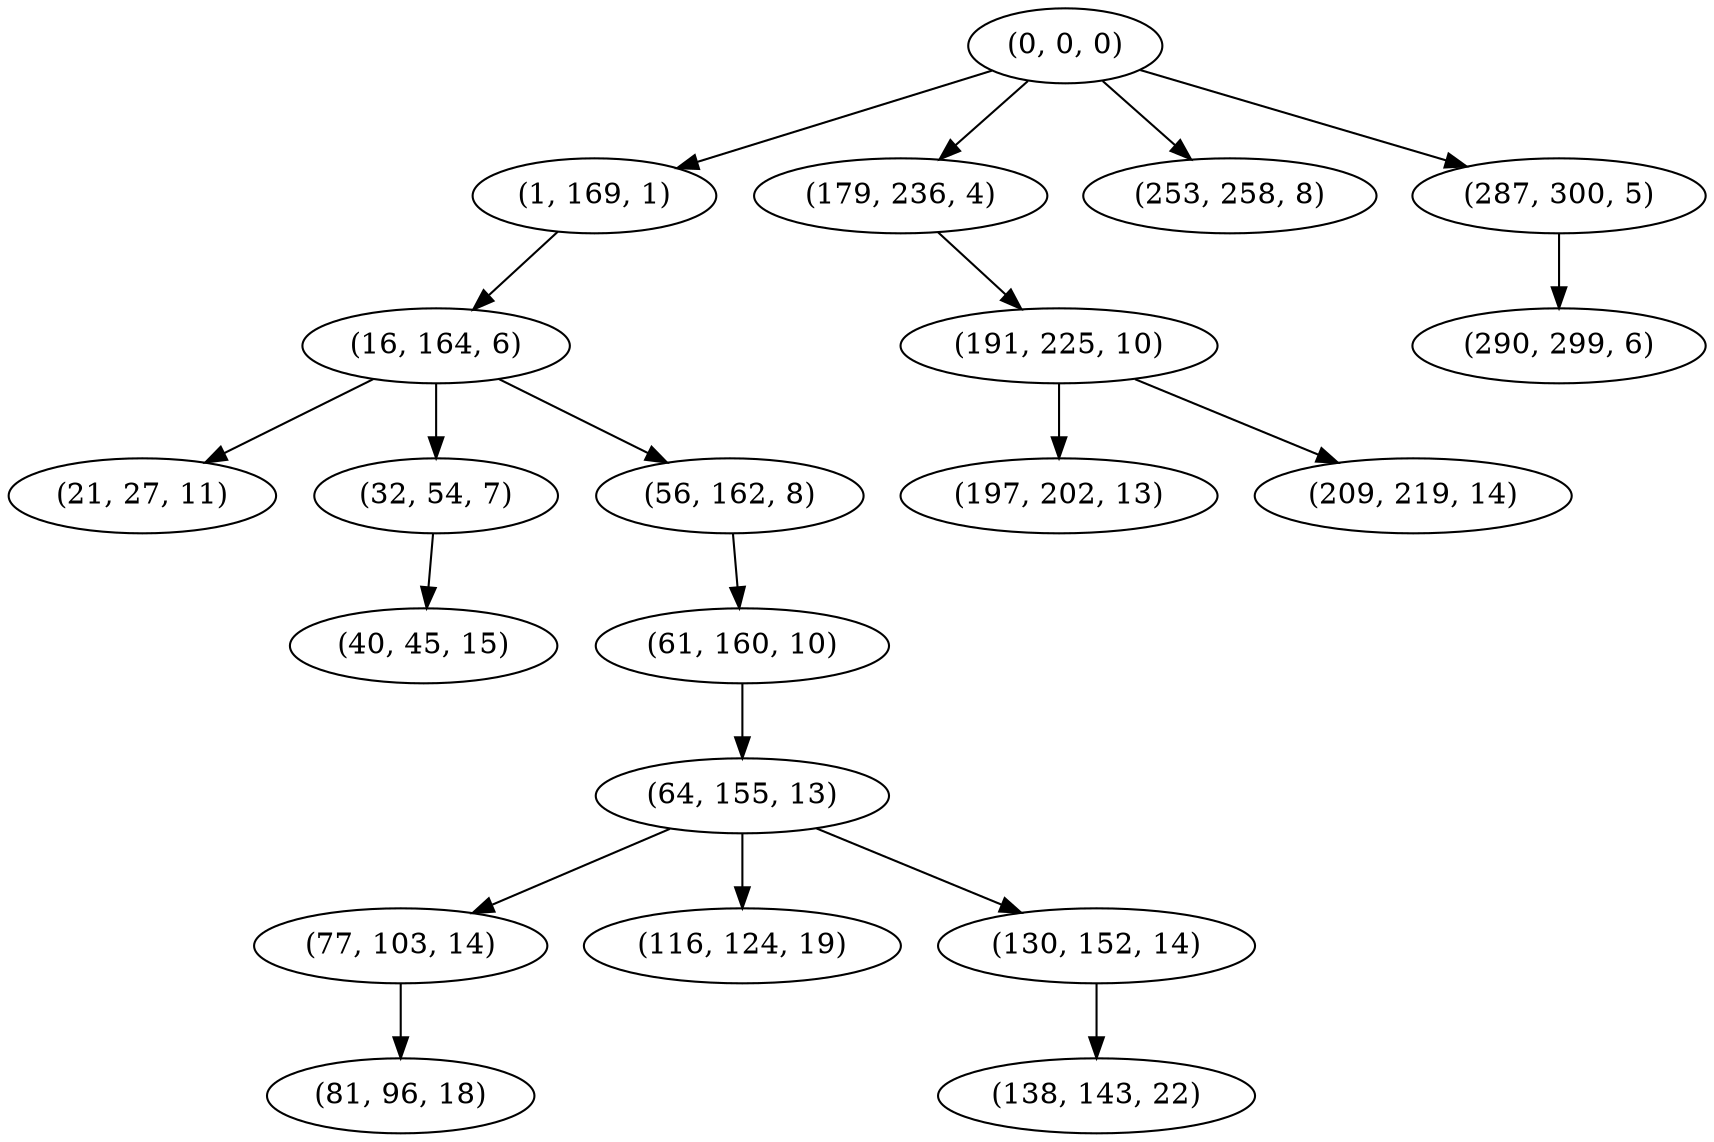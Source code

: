 digraph tree {
    "(0, 0, 0)";
    "(1, 169, 1)";
    "(16, 164, 6)";
    "(21, 27, 11)";
    "(32, 54, 7)";
    "(40, 45, 15)";
    "(56, 162, 8)";
    "(61, 160, 10)";
    "(64, 155, 13)";
    "(77, 103, 14)";
    "(81, 96, 18)";
    "(116, 124, 19)";
    "(130, 152, 14)";
    "(138, 143, 22)";
    "(179, 236, 4)";
    "(191, 225, 10)";
    "(197, 202, 13)";
    "(209, 219, 14)";
    "(253, 258, 8)";
    "(287, 300, 5)";
    "(290, 299, 6)";
    "(0, 0, 0)" -> "(1, 169, 1)";
    "(0, 0, 0)" -> "(179, 236, 4)";
    "(0, 0, 0)" -> "(253, 258, 8)";
    "(0, 0, 0)" -> "(287, 300, 5)";
    "(1, 169, 1)" -> "(16, 164, 6)";
    "(16, 164, 6)" -> "(21, 27, 11)";
    "(16, 164, 6)" -> "(32, 54, 7)";
    "(16, 164, 6)" -> "(56, 162, 8)";
    "(32, 54, 7)" -> "(40, 45, 15)";
    "(56, 162, 8)" -> "(61, 160, 10)";
    "(61, 160, 10)" -> "(64, 155, 13)";
    "(64, 155, 13)" -> "(77, 103, 14)";
    "(64, 155, 13)" -> "(116, 124, 19)";
    "(64, 155, 13)" -> "(130, 152, 14)";
    "(77, 103, 14)" -> "(81, 96, 18)";
    "(130, 152, 14)" -> "(138, 143, 22)";
    "(179, 236, 4)" -> "(191, 225, 10)";
    "(191, 225, 10)" -> "(197, 202, 13)";
    "(191, 225, 10)" -> "(209, 219, 14)";
    "(287, 300, 5)" -> "(290, 299, 6)";
}
